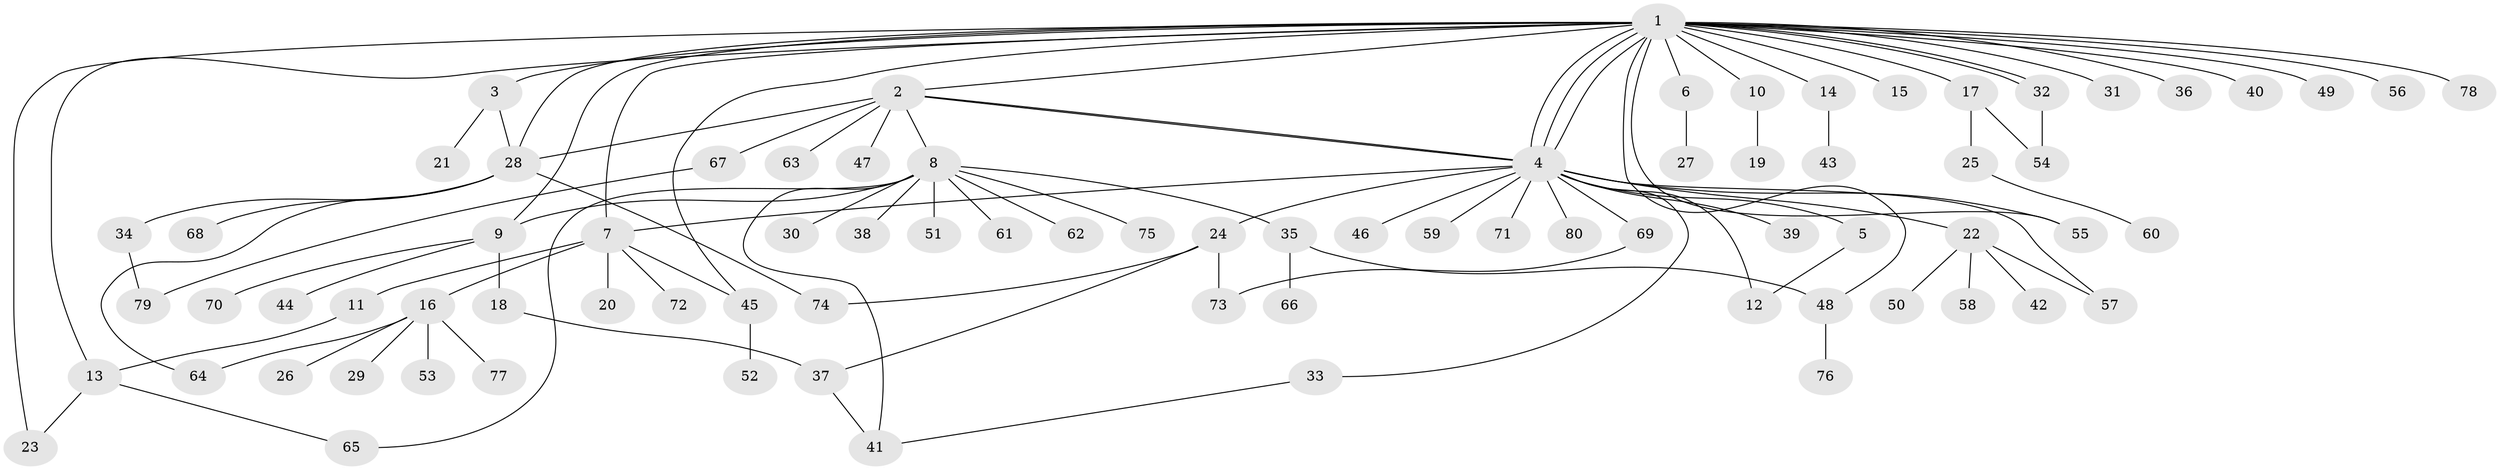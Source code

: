 // Generated by graph-tools (version 1.1) at 2025/49/03/09/25 03:49:50]
// undirected, 80 vertices, 104 edges
graph export_dot {
graph [start="1"]
  node [color=gray90,style=filled];
  1;
  2;
  3;
  4;
  5;
  6;
  7;
  8;
  9;
  10;
  11;
  12;
  13;
  14;
  15;
  16;
  17;
  18;
  19;
  20;
  21;
  22;
  23;
  24;
  25;
  26;
  27;
  28;
  29;
  30;
  31;
  32;
  33;
  34;
  35;
  36;
  37;
  38;
  39;
  40;
  41;
  42;
  43;
  44;
  45;
  46;
  47;
  48;
  49;
  50;
  51;
  52;
  53;
  54;
  55;
  56;
  57;
  58;
  59;
  60;
  61;
  62;
  63;
  64;
  65;
  66;
  67;
  68;
  69;
  70;
  71;
  72;
  73;
  74;
  75;
  76;
  77;
  78;
  79;
  80;
  1 -- 2;
  1 -- 3;
  1 -- 4;
  1 -- 4;
  1 -- 4;
  1 -- 6;
  1 -- 7;
  1 -- 9;
  1 -- 10;
  1 -- 13;
  1 -- 14;
  1 -- 15;
  1 -- 17;
  1 -- 23;
  1 -- 28;
  1 -- 31;
  1 -- 32;
  1 -- 32;
  1 -- 36;
  1 -- 40;
  1 -- 45;
  1 -- 48;
  1 -- 49;
  1 -- 55;
  1 -- 56;
  1 -- 78;
  2 -- 4;
  2 -- 4;
  2 -- 8;
  2 -- 28;
  2 -- 47;
  2 -- 63;
  2 -- 67;
  3 -- 21;
  3 -- 28;
  4 -- 5;
  4 -- 7;
  4 -- 12;
  4 -- 22;
  4 -- 24;
  4 -- 33;
  4 -- 39;
  4 -- 46;
  4 -- 55;
  4 -- 57;
  4 -- 59;
  4 -- 69;
  4 -- 71;
  4 -- 80;
  5 -- 12;
  6 -- 27;
  7 -- 11;
  7 -- 16;
  7 -- 20;
  7 -- 45;
  7 -- 72;
  8 -- 9;
  8 -- 30;
  8 -- 35;
  8 -- 38;
  8 -- 41;
  8 -- 51;
  8 -- 61;
  8 -- 62;
  8 -- 65;
  8 -- 75;
  9 -- 18;
  9 -- 44;
  9 -- 70;
  10 -- 19;
  11 -- 13;
  13 -- 23;
  13 -- 65;
  14 -- 43;
  16 -- 26;
  16 -- 29;
  16 -- 53;
  16 -- 64;
  16 -- 77;
  17 -- 25;
  17 -- 54;
  18 -- 37;
  22 -- 42;
  22 -- 50;
  22 -- 57;
  22 -- 58;
  24 -- 37;
  24 -- 73;
  24 -- 74;
  25 -- 60;
  28 -- 34;
  28 -- 64;
  28 -- 68;
  28 -- 74;
  32 -- 54;
  33 -- 41;
  34 -- 79;
  35 -- 48;
  35 -- 66;
  37 -- 41;
  45 -- 52;
  48 -- 76;
  67 -- 79;
  69 -- 73;
}

